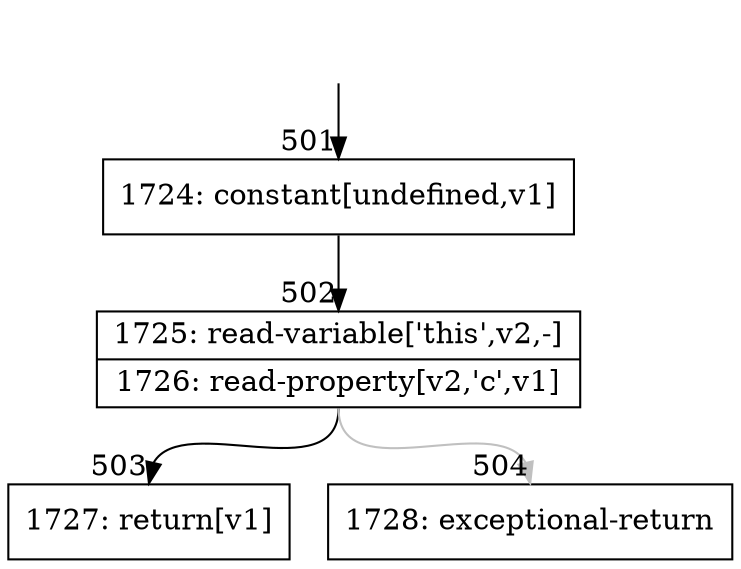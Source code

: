 digraph {
rankdir="TD"
BB_entry55[shape=none,label=""];
BB_entry55 -> BB501 [tailport=s, headport=n, headlabel="    501"]
BB501 [shape=record label="{1724: constant[undefined,v1]}" ] 
BB501 -> BB502 [tailport=s, headport=n, headlabel="      502"]
BB502 [shape=record label="{1725: read-variable['this',v2,-]|1726: read-property[v2,'c',v1]}" ] 
BB502 -> BB503 [tailport=s, headport=n, headlabel="      503"]
BB502 -> BB504 [tailport=s, headport=n, color=gray, headlabel="      504"]
BB503 [shape=record label="{1727: return[v1]}" ] 
BB504 [shape=record label="{1728: exceptional-return}" ] 
//#$~ 538
}
